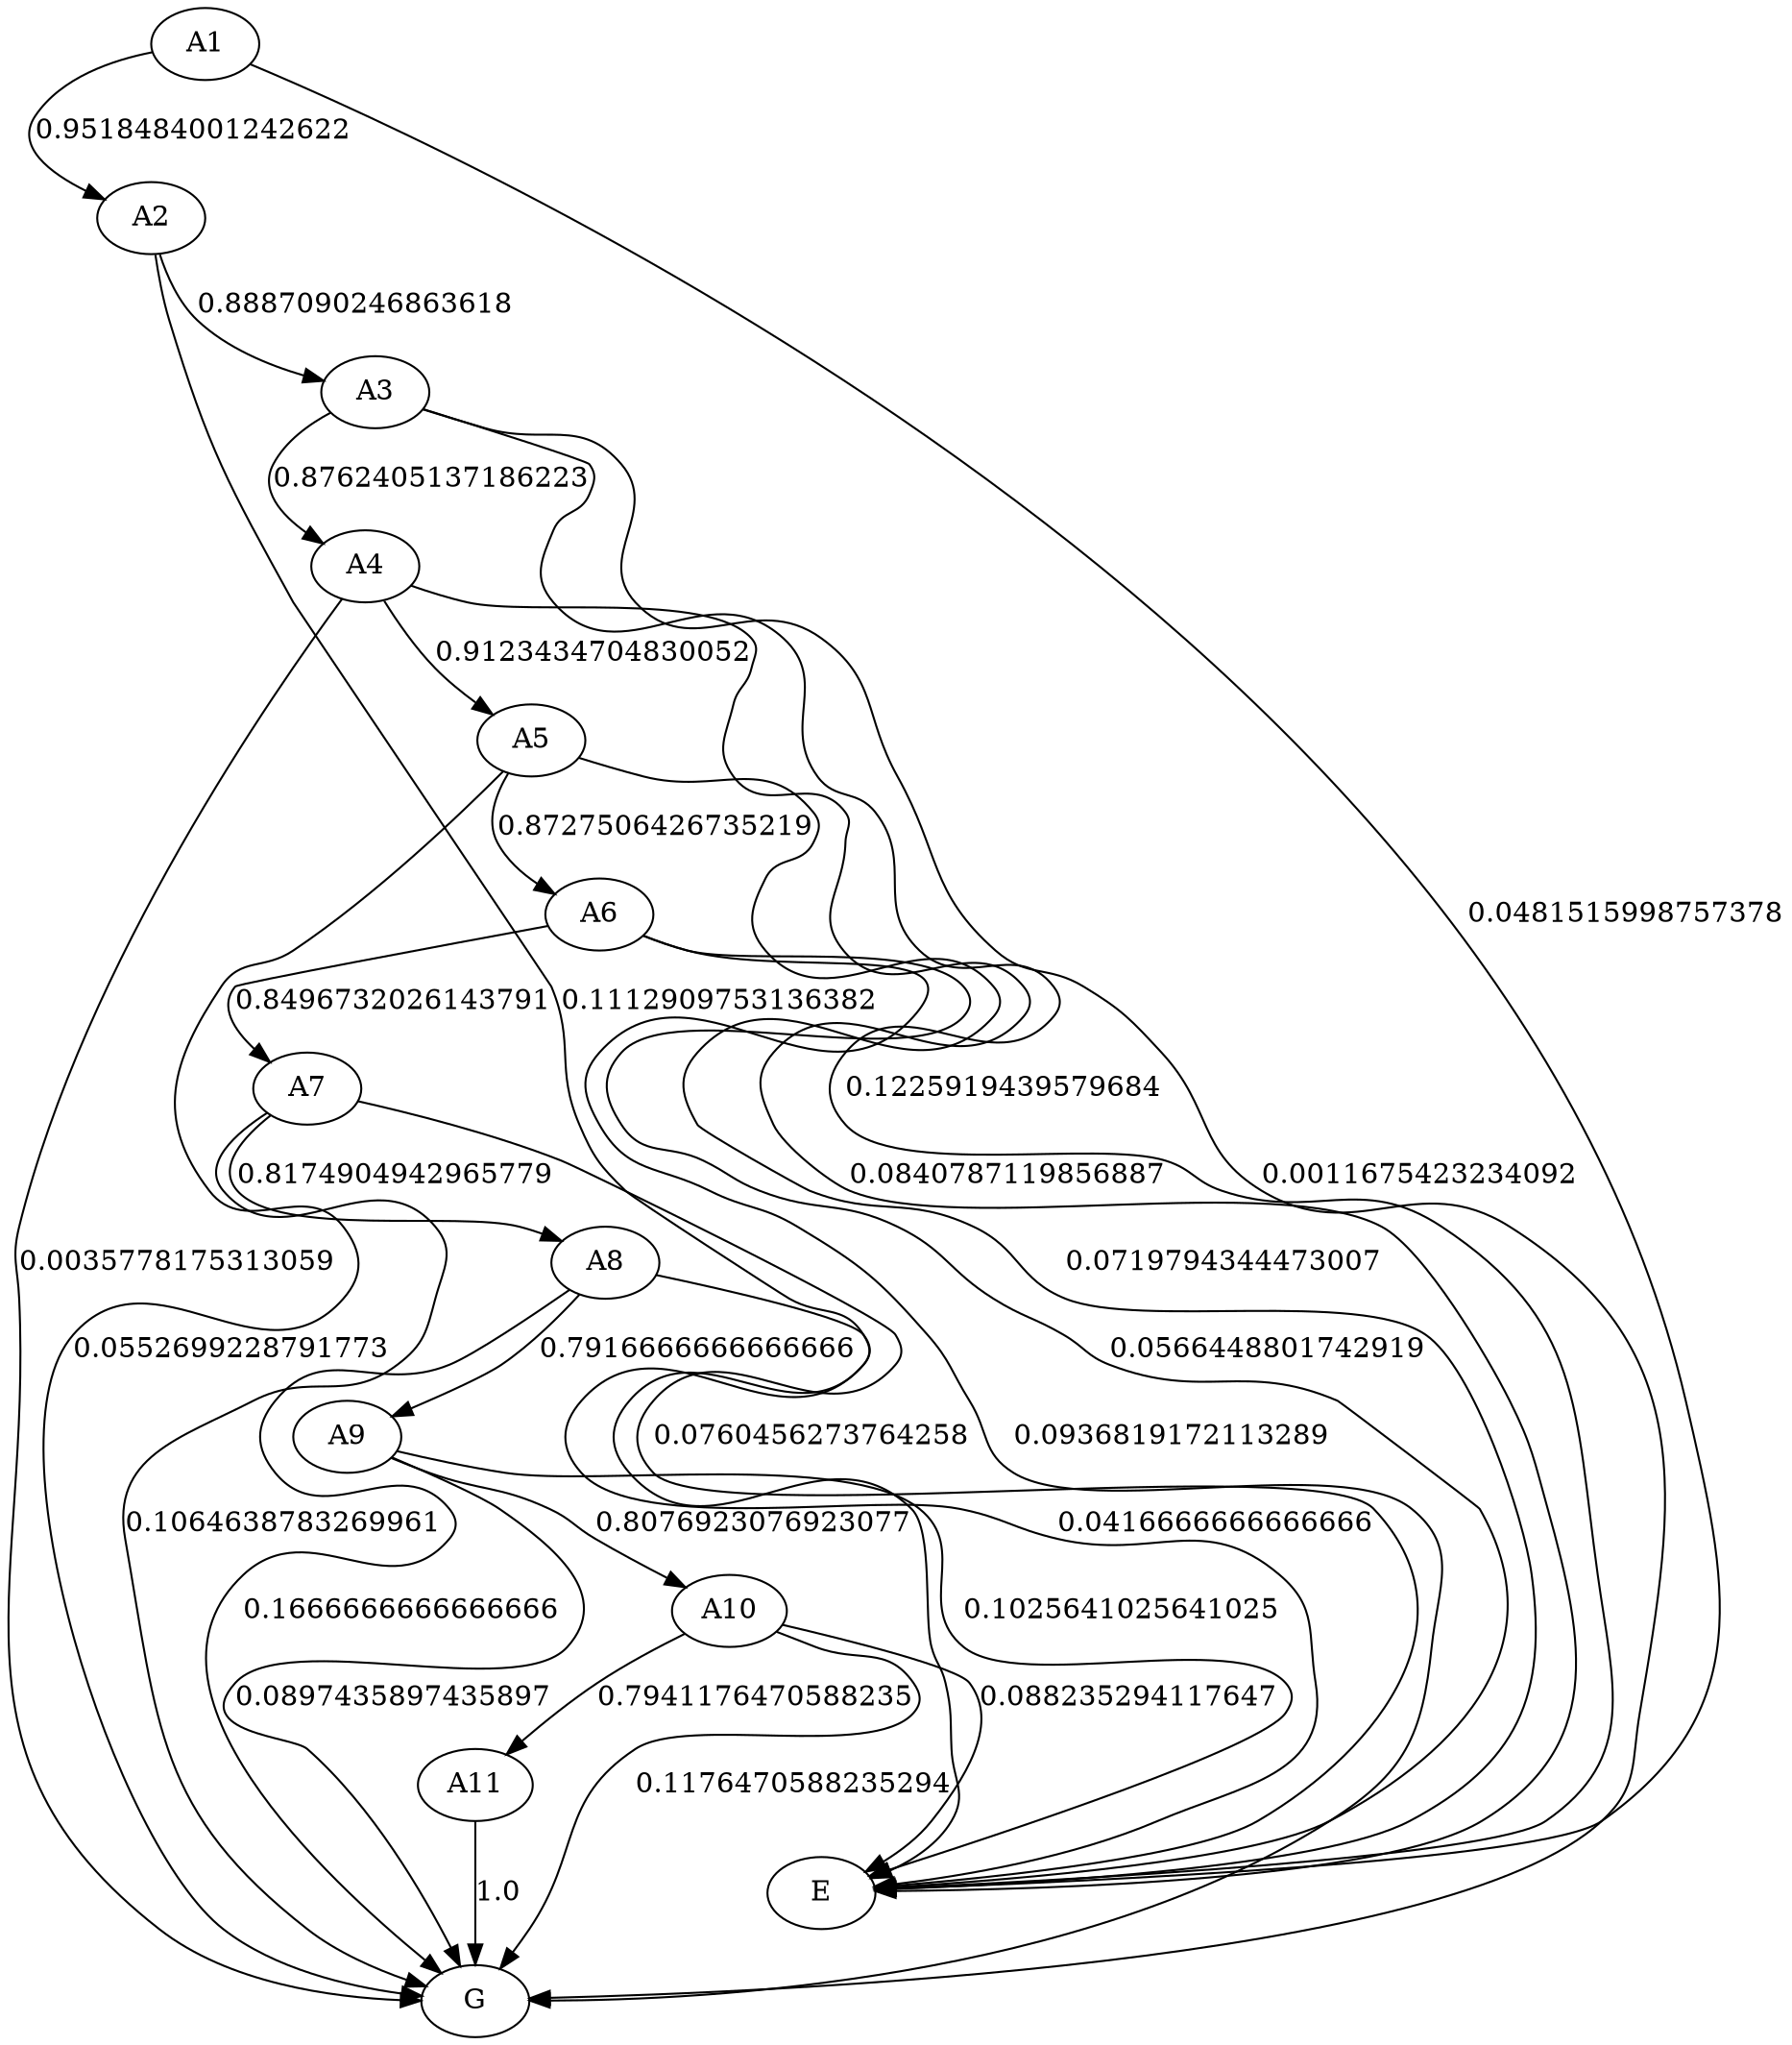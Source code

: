 digraph  {
A1;
A2;
A3;
A4;
A5;
A6;
A7;
A8;
A9;
A10;
A11;
G;
E;
A1 -> A2  [key=0, label="0.9518484001242622", weight="0.9518484001242622"];
A1 -> E  [key=0, label="0.0481515998757378", weight="0.0481515998757378"];
A2 -> A3  [key=0, label="0.8887090246863618", weight="0.8887090246863618"];
A2 -> E  [key=0, label="0.1112909753136382", weight="0.1112909753136382"];
A3 -> A4  [key=0, label="0.8762405137186223", weight="0.8762405137186223"];
A3 -> G  [key=0, label="0.0011675423234092", weight="0.0011675423234092"];
A3 -> E  [key=0, label="0.1225919439579684", weight="0.1225919439579684"];
A4 -> A5  [key=0, label="0.9123434704830052", weight="0.9123434704830052"];
A4 -> G  [key=0, label="0.0035778175313059", weight="0.0035778175313059"];
A4 -> E  [key=0, label="0.0840787119856887", weight="0.0840787119856887"];
A5 -> A6  [key=0, label="0.8727506426735219", weight="0.8727506426735219"];
A5 -> G  [key=0, label="0.0552699228791773", weight="0.0552699228791773"];
A5 -> E  [key=0, label="0.0719794344473007", weight="0.0719794344473007"];
A6 -> A7  [key=0, label="0.8496732026143791", weight="0.8496732026143791"];
A6 -> G  [key=0, label="0.0936819172113289", weight="0.0936819172113289"];
A6 -> E  [key=0, label="0.0566448801742919", weight="0.0566448801742919"];
A7 -> A8  [key=0, label="0.8174904942965779", weight="0.8174904942965779"];
A7 -> G  [key=0, label="0.1064638783269961", weight="0.1064638783269961"];
A7 -> E  [key=0, label="0.0760456273764258", weight="0.0760456273764258"];
A8 -> A9  [key=0, label="0.7916666666666666", weight="0.7916666666666666"];
A8 -> G  [key=0, label="0.1666666666666666", weight="0.1666666666666666"];
A8 -> E  [key=0, label="0.0416666666666666", weight="0.0416666666666666"];
A9 -> A10  [key=0, label="0.8076923076923077", weight="0.8076923076923077"];
A9 -> G  [key=0, label="0.0897435897435897", weight="0.0897435897435897"];
A9 -> E  [key=0, label="0.1025641025641025", weight="0.1025641025641025"];
A10 -> A11  [key=0, label="0.7941176470588235", weight="0.7941176470588235"];
A10 -> G  [key=0, label="0.1176470588235294", weight="0.1176470588235294"];
A10 -> E  [key=0, label="0.088235294117647", weight="0.088235294117647"];
A11 -> G  [key=0, label="1.0", weight="1.0"];
}
